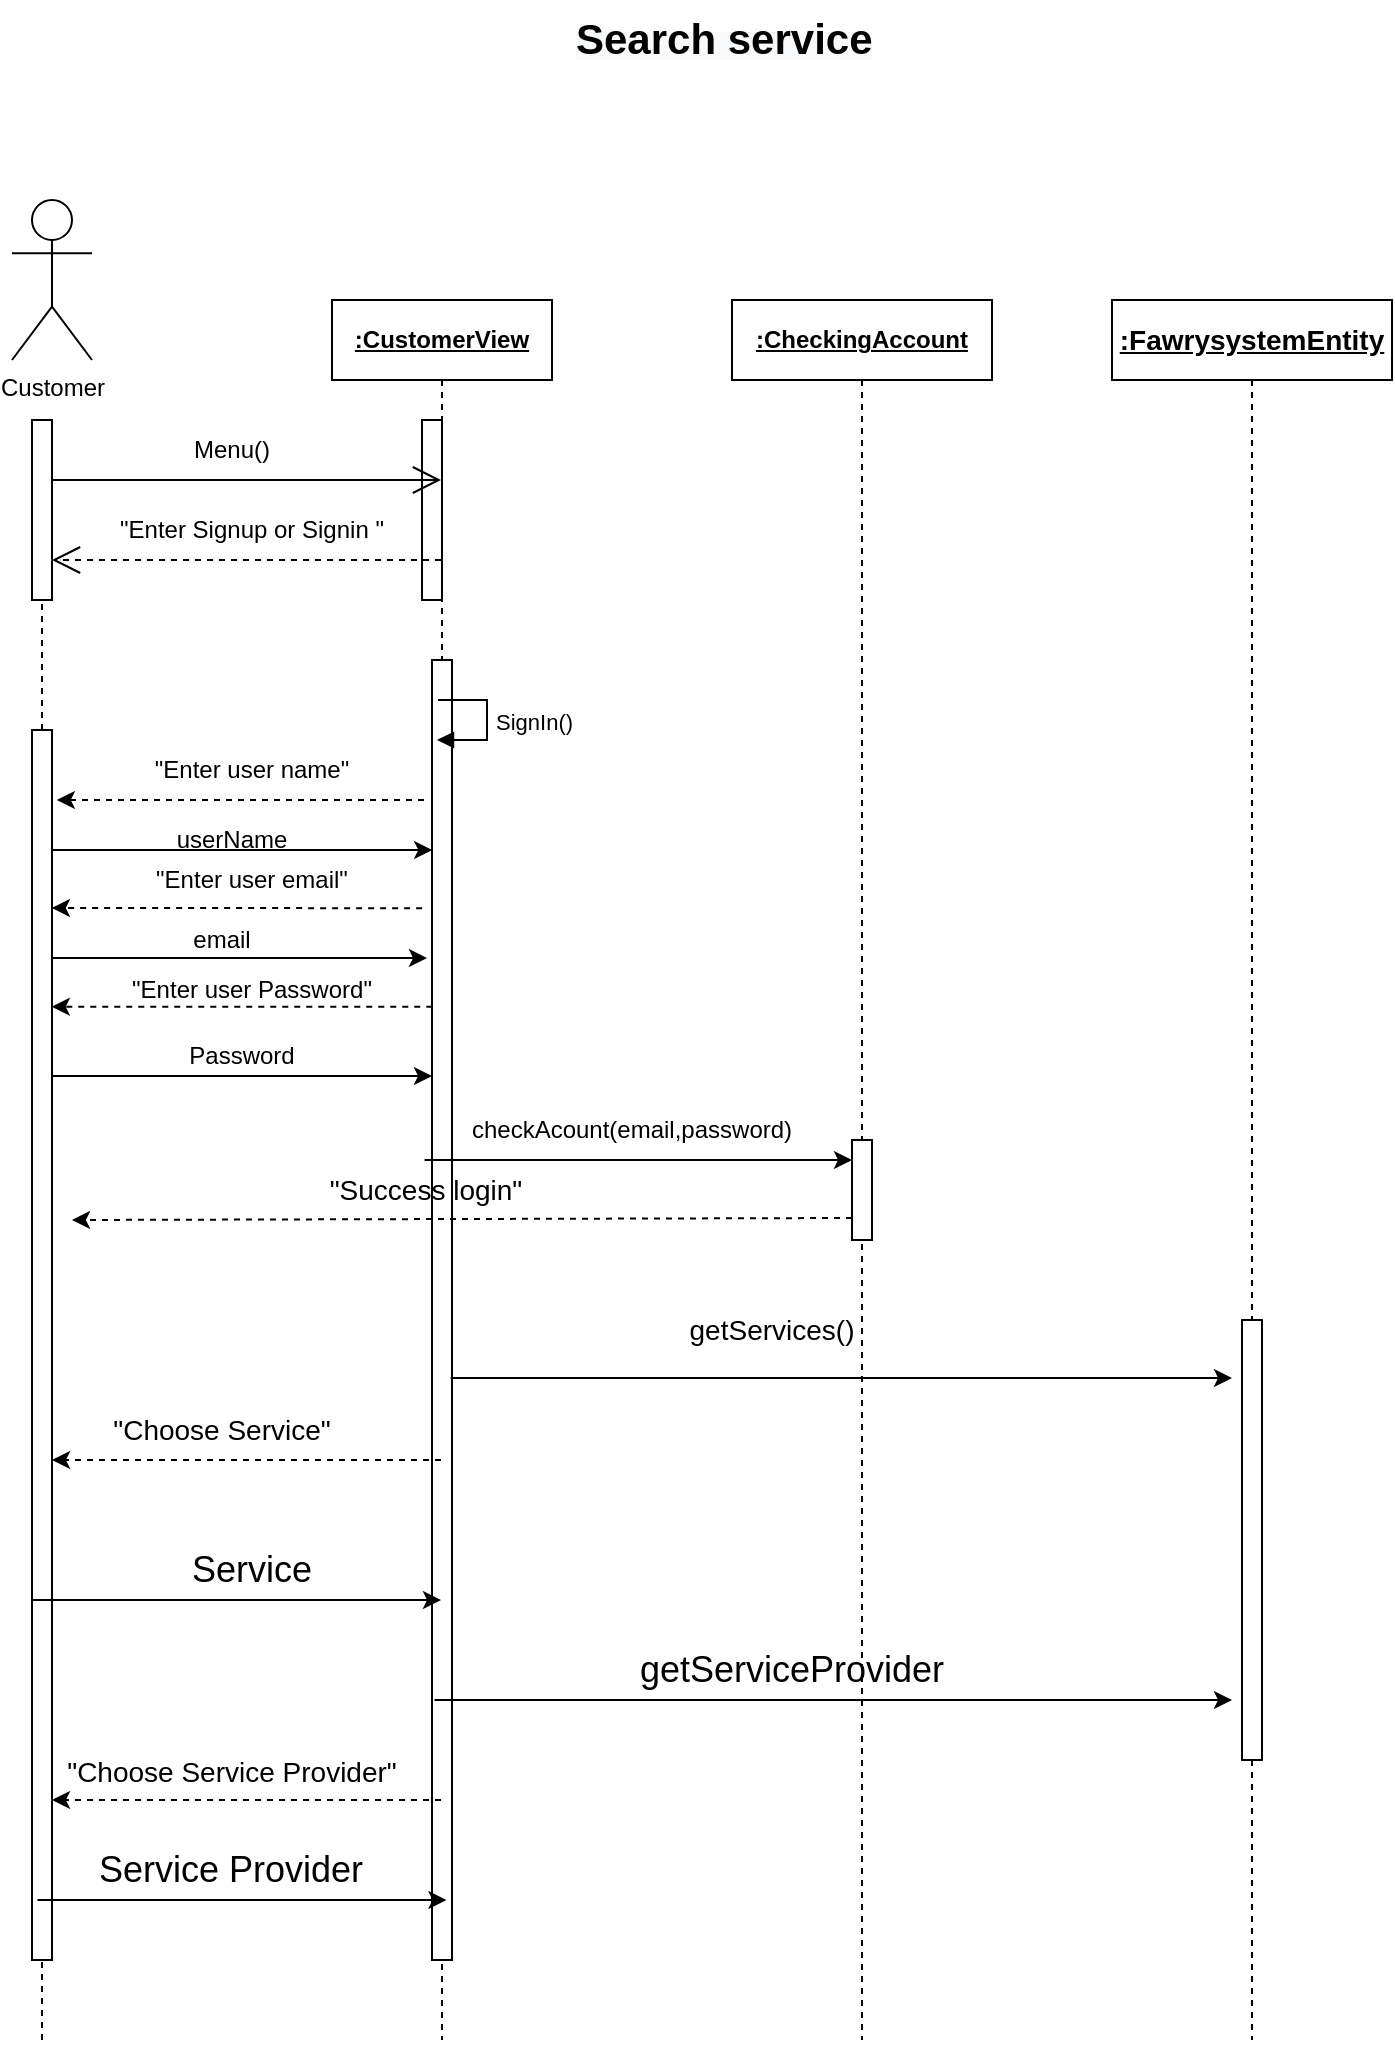 <mxfile version="20.2.3" type="device"><diagram id="seZboMkTVP8zhHsm6ZkM" name="Page-1"><mxGraphModel dx="1038" dy="649" grid="1" gridSize="10" guides="1" tooltips="1" connect="1" arrows="1" fold="1" page="1" pageScale="1" pageWidth="850" pageHeight="1100" math="0" shadow="0"><root><mxCell id="0"/><mxCell id="1" parent="0"/><mxCell id="yPLcMYPntsSUPdSADFOe-1" value="Customer" style="shape=umlActor;verticalLabelPosition=bottom;verticalAlign=top;html=1;outlineConnect=0;" vertex="1" parent="1"><mxGeometry x="60" y="140" width="40" height="80" as="geometry"/></mxCell><mxCell id="yPLcMYPntsSUPdSADFOe-2" value="" style="endArrow=none;dashed=1;html=1;rounded=0;startArrow=none;" edge="1" parent="1" source="yPLcMYPntsSUPdSADFOe-32"><mxGeometry width="50" height="50" relative="1" as="geometry"><mxPoint x="80" y="1040" as="sourcePoint"/><mxPoint x="80" y="250" as="targetPoint"/></mxGeometry></mxCell><mxCell id="yPLcMYPntsSUPdSADFOe-3" value="&lt;b style=&quot;&quot;&gt;&lt;u&gt;:CustomerView&lt;/u&gt;&lt;/b&gt;" style="shape=umlLifeline;perimeter=lifelinePerimeter;whiteSpace=wrap;html=1;container=1;collapsible=0;recursiveResize=0;outlineConnect=0;" vertex="1" parent="1"><mxGeometry x="220" y="190" width="110" height="870" as="geometry"/></mxCell><mxCell id="yPLcMYPntsSUPdSADFOe-4" value="" style="html=1;points=[];perimeter=orthogonalPerimeter;fontSize=12;" vertex="1" parent="yPLcMYPntsSUPdSADFOe-3"><mxGeometry x="45" y="60" width="10" height="90" as="geometry"/></mxCell><mxCell id="yPLcMYPntsSUPdSADFOe-5" value="&lt;font style=&quot;font-size: 14px;&quot;&gt;&quot;Choose Service Provider&quot;&lt;/font&gt;" style="text;html=1;strokeColor=none;fillColor=none;align=center;verticalAlign=middle;whiteSpace=wrap;rounded=0;fontSize=18;" vertex="1" parent="yPLcMYPntsSUPdSADFOe-3"><mxGeometry x="-145" y="720" width="190" height="30" as="geometry"/></mxCell><mxCell id="yPLcMYPntsSUPdSADFOe-6" value="" style="html=1;points=[];perimeter=orthogonalPerimeter;fontSize=12;" vertex="1" parent="yPLcMYPntsSUPdSADFOe-3"><mxGeometry x="50" y="180" width="10" height="650" as="geometry"/></mxCell><mxCell id="yPLcMYPntsSUPdSADFOe-7" value="&lt;u&gt;&lt;b&gt;:CheckingAccount&lt;/b&gt;&lt;/u&gt;" style="shape=umlLifeline;perimeter=lifelinePerimeter;whiteSpace=wrap;html=1;container=1;collapsible=0;recursiveResize=0;outlineConnect=0;" vertex="1" parent="1"><mxGeometry x="420" y="190" width="130" height="870" as="geometry"/></mxCell><mxCell id="yPLcMYPntsSUPdSADFOe-8" value="&lt;font style=&quot;font-size: 14px;&quot;&gt;getServices()&lt;/font&gt;" style="text;html=1;strokeColor=none;fillColor=none;align=center;verticalAlign=middle;whiteSpace=wrap;rounded=0;fontSize=12;" vertex="1" parent="yPLcMYPntsSUPdSADFOe-7"><mxGeometry x="-10" y="500" width="60" height="30" as="geometry"/></mxCell><mxCell id="yPLcMYPntsSUPdSADFOe-9" value="getServiceProvider" style="text;html=1;strokeColor=none;fillColor=none;align=center;verticalAlign=middle;whiteSpace=wrap;rounded=0;fontSize=18;" vertex="1" parent="yPLcMYPntsSUPdSADFOe-7"><mxGeometry y="670" width="60" height="30" as="geometry"/></mxCell><mxCell id="yPLcMYPntsSUPdSADFOe-10" value="" style="endArrow=open;endFill=1;endSize=12;html=1;rounded=0;" edge="1" parent="1" target="yPLcMYPntsSUPdSADFOe-3"><mxGeometry width="160" relative="1" as="geometry"><mxPoint x="80" y="280" as="sourcePoint"/><mxPoint x="530" y="350" as="targetPoint"/></mxGeometry></mxCell><mxCell id="yPLcMYPntsSUPdSADFOe-11" value="Menu()" style="text;html=1;strokeColor=none;fillColor=none;align=center;verticalAlign=middle;whiteSpace=wrap;rounded=0;" vertex="1" parent="1"><mxGeometry x="140" y="250" width="60" height="30" as="geometry"/></mxCell><mxCell id="yPLcMYPntsSUPdSADFOe-12" value="" style="endArrow=open;endFill=1;endSize=12;html=1;rounded=0;dashed=1;" edge="1" parent="1" source="yPLcMYPntsSUPdSADFOe-3"><mxGeometry width="160" relative="1" as="geometry"><mxPoint x="370" y="350" as="sourcePoint"/><mxPoint x="80" y="320" as="targetPoint"/></mxGeometry></mxCell><mxCell id="yPLcMYPntsSUPdSADFOe-13" value="&quot;Enter Signup or Signin &quot;" style="text;html=1;strokeColor=none;fillColor=none;align=center;verticalAlign=middle;whiteSpace=wrap;rounded=0;" vertex="1" parent="1"><mxGeometry x="110" y="290" width="140" height="30" as="geometry"/></mxCell><mxCell id="yPLcMYPntsSUPdSADFOe-14" value="SignIn()" style="edgeStyle=orthogonalEdgeStyle;html=1;align=left;spacingLeft=2;endArrow=block;rounded=0;entryX=1;entryY=0;" edge="1" parent="1"><mxGeometry relative="1" as="geometry"><mxPoint x="273" y="390" as="sourcePoint"/><Array as="points"><mxPoint x="297.5" y="390"/></Array><mxPoint x="272.5" y="410" as="targetPoint"/></mxGeometry></mxCell><mxCell id="yPLcMYPntsSUPdSADFOe-15" value="" style="endArrow=classic;html=1;rounded=0;exitX=0.483;exitY=0.273;exitDx=0;exitDy=0;exitPerimeter=0;entryX=0.155;entryY=0.273;entryDx=0;entryDy=0;entryPerimeter=0;dashed=1;" edge="1" parent="1"><mxGeometry width="50" height="50" relative="1" as="geometry"><mxPoint x="270.14" y="543.37" as="sourcePoint"/><mxPoint x="79.9" y="543.37" as="targetPoint"/></mxGeometry></mxCell><mxCell id="yPLcMYPntsSUPdSADFOe-16" value="&quot;Enter user name&quot;" style="text;html=1;strokeColor=none;fillColor=none;align=center;verticalAlign=middle;whiteSpace=wrap;rounded=0;" vertex="1" parent="1"><mxGeometry x="125" y="410" width="110" height="30" as="geometry"/></mxCell><mxCell id="yPLcMYPntsSUPdSADFOe-17" value="userName" style="text;html=1;strokeColor=none;fillColor=none;align=center;verticalAlign=middle;whiteSpace=wrap;rounded=0;" vertex="1" parent="1"><mxGeometry x="140" y="445" width="60" height="30" as="geometry"/></mxCell><mxCell id="yPLcMYPntsSUPdSADFOe-18" value="" style="endArrow=classic;html=1;rounded=0;dashed=1;startArrow=none;" edge="1" parent="1"><mxGeometry width="50" height="50" relative="1" as="geometry"><mxPoint x="266.0" y="440" as="sourcePoint"/><mxPoint x="82.42" y="440" as="targetPoint"/></mxGeometry></mxCell><mxCell id="yPLcMYPntsSUPdSADFOe-19" value="&quot;Enter user email&quot;" style="text;html=1;strokeColor=none;fillColor=none;align=center;verticalAlign=middle;whiteSpace=wrap;rounded=0;" vertex="1" parent="1"><mxGeometry x="125" y="465" width="110" height="30" as="geometry"/></mxCell><mxCell id="yPLcMYPntsSUPdSADFOe-20" value="" style="endArrow=classic;html=1;rounded=0;exitX=0.155;exitY=0.364;exitDx=0;exitDy=0;exitPerimeter=0;entryX=0.483;entryY=0.364;entryDx=0;entryDy=0;entryPerimeter=0;" edge="1" parent="1"><mxGeometry width="50" height="50" relative="1" as="geometry"><mxPoint x="79.86" y="465.0" as="sourcePoint"/><mxPoint x="270.1" y="465.0" as="targetPoint"/></mxGeometry></mxCell><mxCell id="yPLcMYPntsSUPdSADFOe-21" value="email" style="text;html=1;strokeColor=none;fillColor=none;align=center;verticalAlign=middle;whiteSpace=wrap;rounded=0;" vertex="1" parent="1"><mxGeometry x="134.98" y="495" width="60" height="30" as="geometry"/></mxCell><mxCell id="yPLcMYPntsSUPdSADFOe-22" value="&quot;Enter user Password&quot;" style="text;html=1;strokeColor=none;fillColor=none;align=center;verticalAlign=middle;whiteSpace=wrap;rounded=0;" vertex="1" parent="1"><mxGeometry x="110" y="520" width="140.02" height="30" as="geometry"/></mxCell><mxCell id="yPLcMYPntsSUPdSADFOe-23" value="" style="endArrow=classic;html=1;rounded=0;" edge="1" parent="1"><mxGeometry width="50" height="50" relative="1" as="geometry"><mxPoint x="80" y="578" as="sourcePoint"/><mxPoint x="270" y="578" as="targetPoint"/></mxGeometry></mxCell><mxCell id="yPLcMYPntsSUPdSADFOe-24" value="Password" style="text;html=1;strokeColor=none;fillColor=none;align=center;verticalAlign=middle;whiteSpace=wrap;rounded=0;" vertex="1" parent="1"><mxGeometry x="144.98" y="553" width="60" height="30" as="geometry"/></mxCell><mxCell id="yPLcMYPntsSUPdSADFOe-25" value="" style="endArrow=classic;html=1;rounded=0;" edge="1" parent="1"><mxGeometry width="50" height="50" relative="1" as="geometry"><mxPoint x="77.5" y="519" as="sourcePoint"/><mxPoint x="267.5" y="519" as="targetPoint"/></mxGeometry></mxCell><mxCell id="yPLcMYPntsSUPdSADFOe-26" value="" style="endArrow=classic;html=1;rounded=0;exitX=0.483;exitY=0.273;exitDx=0;exitDy=0;exitPerimeter=0;dashed=1;" edge="1" parent="1"><mxGeometry width="50" height="50" relative="1" as="geometry"><mxPoint x="265.06" y="494.09" as="sourcePoint"/><mxPoint x="79.94" y="494" as="targetPoint"/></mxGeometry></mxCell><mxCell id="yPLcMYPntsSUPdSADFOe-27" value="" style="endArrow=classic;html=1;rounded=0;exitX=0.5;exitY=0;exitDx=0;exitDy=0;" edge="1" parent="1" source="yPLcMYPntsSUPdSADFOe-36"><mxGeometry width="50" height="50" relative="1" as="geometry"><mxPoint x="90" y="588.0" as="sourcePoint"/><mxPoint x="480.0" y="620.0" as="targetPoint"/></mxGeometry></mxCell><mxCell id="yPLcMYPntsSUPdSADFOe-28" value="checkAcount(email,password)" style="text;html=1;strokeColor=none;fillColor=none;align=center;verticalAlign=middle;whiteSpace=wrap;rounded=0;" vertex="1" parent="1"><mxGeometry x="320" y="590" width="100" height="30" as="geometry"/></mxCell><mxCell id="yPLcMYPntsSUPdSADFOe-29" value="" style="endArrow=classic;html=1;rounded=0;dashed=1;" edge="1" parent="1"><mxGeometry width="50" height="50" relative="1" as="geometry"><mxPoint x="480.0" y="649" as="sourcePoint"/><mxPoint x="90" y="650.0" as="targetPoint"/></mxGeometry></mxCell><mxCell id="yPLcMYPntsSUPdSADFOe-30" value="&lt;u&gt;&lt;b&gt;:FawrysystemEntity&lt;/b&gt;&lt;/u&gt;" style="shape=umlLifeline;perimeter=lifelinePerimeter;whiteSpace=wrap;html=1;container=1;collapsible=0;recursiveResize=0;outlineConnect=0;fontSize=14;" vertex="1" parent="1"><mxGeometry x="610" y="190" width="140" height="870" as="geometry"/></mxCell><mxCell id="yPLcMYPntsSUPdSADFOe-31" value="" style="html=1;points=[];perimeter=orthogonalPerimeter;fontSize=12;" vertex="1" parent="yPLcMYPntsSUPdSADFOe-30"><mxGeometry x="65" y="510" width="10" height="220" as="geometry"/></mxCell><mxCell id="yPLcMYPntsSUPdSADFOe-32" value="" style="html=1;points=[];perimeter=orthogonalPerimeter;fontSize=12;" vertex="1" parent="1"><mxGeometry x="70" y="250" width="10" height="90" as="geometry"/></mxCell><mxCell id="yPLcMYPntsSUPdSADFOe-33" value="" style="endArrow=none;dashed=1;html=1;rounded=0;startArrow=none;" edge="1" parent="1" source="yPLcMYPntsSUPdSADFOe-34" target="yPLcMYPntsSUPdSADFOe-32"><mxGeometry width="50" height="50" relative="1" as="geometry"><mxPoint x="80" y="1040" as="sourcePoint"/><mxPoint x="80" y="250" as="targetPoint"/></mxGeometry></mxCell><mxCell id="yPLcMYPntsSUPdSADFOe-34" value="" style="html=1;points=[];perimeter=orthogonalPerimeter;fontSize=12;" vertex="1" parent="1"><mxGeometry x="70" y="405" width="10" height="615" as="geometry"/></mxCell><mxCell id="yPLcMYPntsSUPdSADFOe-35" value="" style="endArrow=none;dashed=1;html=1;rounded=0;startArrow=none;" edge="1" parent="1" target="yPLcMYPntsSUPdSADFOe-34"><mxGeometry width="50" height="50" relative="1" as="geometry"><mxPoint x="75" y="1060" as="sourcePoint"/><mxPoint x="80" y="340" as="targetPoint"/></mxGeometry></mxCell><mxCell id="yPLcMYPntsSUPdSADFOe-36" value="&lt;font style=&quot;font-size: 14px;&quot;&gt;&quot;Success login&quot;&lt;/font&gt;" style="text;html=1;strokeColor=none;fillColor=none;align=center;verticalAlign=middle;whiteSpace=wrap;rounded=0;" vertex="1" parent="1"><mxGeometry x="132.5" y="620" width="267.5" height="30" as="geometry"/></mxCell><mxCell id="yPLcMYPntsSUPdSADFOe-37" value="" style="html=1;points=[];perimeter=orthogonalPerimeter;fontSize=12;" vertex="1" parent="1"><mxGeometry x="480" y="610" width="10" height="50" as="geometry"/></mxCell><mxCell id="yPLcMYPntsSUPdSADFOe-38" value="" style="endArrow=classic;html=1;rounded=0;fontSize=12;" edge="1" parent="1"><mxGeometry width="50" height="50" relative="1" as="geometry"><mxPoint x="271.254" y="890.0" as="sourcePoint"/><mxPoint x="670" y="890.0" as="targetPoint"/></mxGeometry></mxCell><mxCell id="yPLcMYPntsSUPdSADFOe-39" value="" style="endArrow=classic;html=1;rounded=0;fontSize=14;dashed=1;" edge="1" parent="1" source="yPLcMYPntsSUPdSADFOe-3"><mxGeometry width="50" height="50" relative="1" as="geometry"><mxPoint x="430" y="850" as="sourcePoint"/><mxPoint x="80" y="770.0" as="targetPoint"/></mxGeometry></mxCell><mxCell id="yPLcMYPntsSUPdSADFOe-40" value="&quot;Choose Service&quot;" style="text;html=1;strokeColor=none;fillColor=none;align=center;verticalAlign=middle;whiteSpace=wrap;rounded=0;fontSize=14;" vertex="1" parent="1"><mxGeometry x="95" y="740" width="140" height="30" as="geometry"/></mxCell><mxCell id="yPLcMYPntsSUPdSADFOe-41" value="" style="endArrow=classic;html=1;rounded=0;fontSize=14;" edge="1" parent="1" target="yPLcMYPntsSUPdSADFOe-3"><mxGeometry width="50" height="50" relative="1" as="geometry"><mxPoint x="70" y="840.0" as="sourcePoint"/><mxPoint x="480" y="790" as="targetPoint"/></mxGeometry></mxCell><mxCell id="yPLcMYPntsSUPdSADFOe-42" value="&lt;font style=&quot;font-size: 18px;&quot;&gt;Service&lt;/font&gt;" style="text;html=1;strokeColor=none;fillColor=none;align=center;verticalAlign=middle;whiteSpace=wrap;rounded=0;fontSize=14;" vertex="1" parent="1"><mxGeometry x="150.01" y="810" width="60" height="30" as="geometry"/></mxCell><mxCell id="yPLcMYPntsSUPdSADFOe-43" value="" style="endArrow=classic;html=1;rounded=0;fontSize=12;" edge="1" parent="1"><mxGeometry width="50" height="50" relative="1" as="geometry"><mxPoint x="279.324" y="729" as="sourcePoint"/><mxPoint x="670" y="729" as="targetPoint"/></mxGeometry></mxCell><mxCell id="yPLcMYPntsSUPdSADFOe-44" value="" style="endArrow=classic;html=1;rounded=0;fontSize=18;dashed=1;" edge="1" parent="1" source="yPLcMYPntsSUPdSADFOe-3"><mxGeometry width="50" height="50" relative="1" as="geometry"><mxPoint x="390" y="730" as="sourcePoint"/><mxPoint x="80" y="940.0" as="targetPoint"/></mxGeometry></mxCell><mxCell id="yPLcMYPntsSUPdSADFOe-45" value="" style="endArrow=classic;html=1;rounded=0;fontSize=14;" edge="1" parent="1"><mxGeometry width="50" height="50" relative="1" as="geometry"><mxPoint x="72.73" y="990.0" as="sourcePoint"/><mxPoint x="277.23" y="990.0" as="targetPoint"/></mxGeometry></mxCell><mxCell id="yPLcMYPntsSUPdSADFOe-46" value="&lt;font style=&quot;font-size: 18px;&quot;&gt;Service Provider&lt;/font&gt;" style="text;html=1;strokeColor=none;fillColor=none;align=center;verticalAlign=middle;whiteSpace=wrap;rounded=0;fontSize=14;" vertex="1" parent="1"><mxGeometry x="96.37" y="960" width="147.26" height="30" as="geometry"/></mxCell><mxCell id="yPLcMYPntsSUPdSADFOe-47" value="&lt;b style=&quot;color: rgb(0, 0, 0); font-family: Helvetica; font-size: 12px; font-style: normal; font-variant-ligatures: normal; font-variant-caps: normal; letter-spacing: normal; orphans: 2; text-align: center; text-indent: 0px; text-transform: none; widows: 2; word-spacing: 0px; -webkit-text-stroke-width: 0px; background-color: rgb(248, 249, 250); text-decoration-thickness: initial; text-decoration-style: initial; text-decoration-color: initial;&quot;&gt;&lt;font style=&quot;font-size: 21px;&quot;&gt;Search service&lt;/font&gt;&lt;/b&gt;" style="text;whiteSpace=wrap;html=1;fontSize=21;" vertex="1" parent="1"><mxGeometry x="340" y="40" width="230" height="50" as="geometry"/></mxCell></root></mxGraphModel></diagram></mxfile>